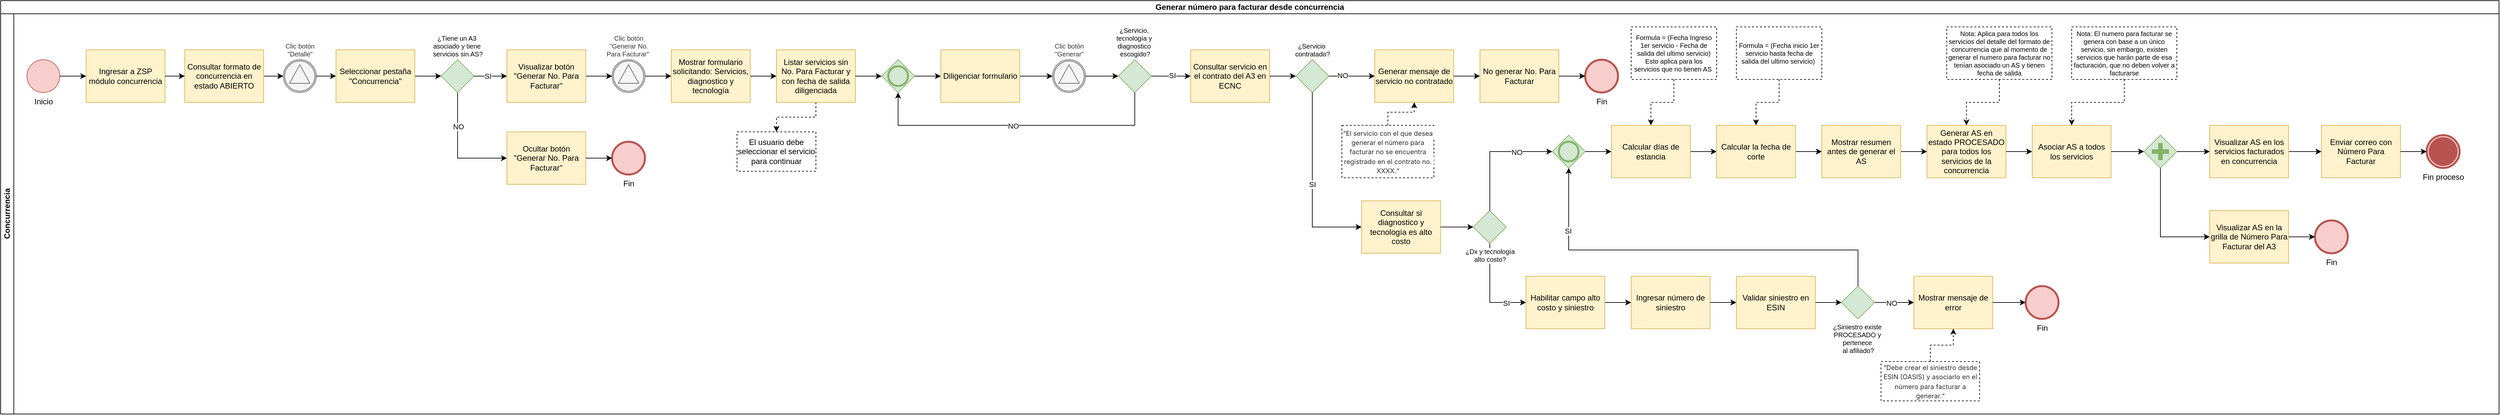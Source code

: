<mxfile version="26.0.16">
  <diagram name="Página-1" id="g5fUxCn4HUF5k6jVXiy7">
    <mxGraphModel dx="1034" dy="1754" grid="1" gridSize="10" guides="1" tooltips="1" connect="1" arrows="1" fold="1" page="1" pageScale="1" pageWidth="2910" pageHeight="1030" math="0" shadow="0">
      <root>
        <mxCell id="0" />
        <mxCell id="1" parent="0" />
        <mxCell id="JzyulNl6e5APR63eF1yB-1" value="Generar número para facturar desde concurrencia" style="swimlane;html=1;childLayout=stackLayout;resizeParent=1;resizeParentMax=0;horizontal=1;startSize=20;horizontalStack=0;whiteSpace=wrap;" parent="1" vertex="1">
          <mxGeometry x="100" y="-10" width="3800" height="630" as="geometry" />
        </mxCell>
        <mxCell id="JzyulNl6e5APR63eF1yB-2" value="&lt;font style=&quot;vertical-align: inherit;&quot;&gt;&lt;font style=&quot;vertical-align: inherit;&quot;&gt;Concurrencia&lt;/font&gt;&lt;/font&gt;" style="swimlane;html=1;startSize=20;horizontal=0;" parent="JzyulNl6e5APR63eF1yB-1" vertex="1">
          <mxGeometry y="20" width="3800" height="610" as="geometry" />
        </mxCell>
        <mxCell id="OuBoWgfDjwoYJAEYba90-111" style="edgeStyle=orthogonalEdgeStyle;rounded=0;orthogonalLoop=1;jettySize=auto;html=1;entryX=0;entryY=0.5;entryDx=0;entryDy=0;entryPerimeter=0;" parent="JzyulNl6e5APR63eF1yB-2" source="OuBoWgfDjwoYJAEYba90-68" target="OuBoWgfDjwoYJAEYba90-112" edge="1">
          <mxGeometry relative="1" as="geometry">
            <mxPoint x="2420" y="240" as="targetPoint" />
            <Array as="points">
              <mxPoint x="2265" y="440" />
            </Array>
          </mxGeometry>
        </mxCell>
        <mxCell id="OuBoWgfDjwoYJAEYba90-123" value="SI" style="edgeLabel;html=1;align=center;verticalAlign=middle;resizable=0;points=[];" parent="OuBoWgfDjwoYJAEYba90-111" vertex="1" connectable="0">
          <mxGeometry x="-0.03" y="1" relative="1" as="geometry">
            <mxPoint x="24" y="20" as="offset" />
          </mxGeometry>
        </mxCell>
        <mxCell id="OuBoWgfDjwoYJAEYba90-68" value="¿Dx y tecnología&lt;div&gt;alto&amp;nbsp;&lt;span style=&quot;background-color: light-dark(rgb(255, 255, 255), rgb(18, 18, 18)); color: light-dark(rgb(0, 0, 0), rgb(255, 255, 255));&quot;&gt;costo?&lt;/span&gt;&lt;/div&gt;" style="points=[[0.25,0.25,0],[0.5,0,0],[0.75,0.25,0],[1,0.5,0],[0.75,0.75,0],[0.5,1,0],[0.25,0.75,0],[0,0.5,0]];shape=mxgraph.bpmn.gateway2;html=1;verticalLabelPosition=bottom;labelBackgroundColor=#ffffff;verticalAlign=top;align=center;perimeter=rhombusPerimeter;outlineConnect=0;outline=none;symbol=none;fillColor=#d5e8d4;strokeColor=#82b366;fontSize=10;" parent="JzyulNl6e5APR63eF1yB-2" vertex="1">
          <mxGeometry x="2240" y="300" width="50" height="50" as="geometry" />
        </mxCell>
        <mxCell id="OuBoWgfDjwoYJAEYba90-1" value="Inicio" style="points=[[0.145,0.145,0],[0.5,0,0],[0.855,0.145,0],[1,0.5,0],[0.855,0.855,0],[0.5,1,0],[0.145,0.855,0],[0,0.5,0]];shape=mxgraph.bpmn.event;html=1;verticalLabelPosition=bottom;labelBackgroundColor=#ffffff;verticalAlign=top;align=center;perimeter=ellipsePerimeter;outlineConnect=0;aspect=fixed;outline=standard;symbol=general;fillColor=#f8cecc;strokeColor=#b85450;" parent="JzyulNl6e5APR63eF1yB-2" vertex="1">
          <mxGeometry x="40" y="70" width="50" height="50" as="geometry" />
        </mxCell>
        <mxCell id="OuBoWgfDjwoYJAEYba90-3" value="&lt;font style=&quot;vertical-align: inherit;&quot;&gt;&lt;font style=&quot;vertical-align: inherit;&quot;&gt;Ingresar a ZSP módulo concurrencia&lt;/font&gt;&lt;/font&gt;" style="points=[[0.25,0,0],[0.5,0,0],[0.75,0,0],[1,0.25,0],[1,0.5,0],[1,0.75,0],[0.75,1,0],[0.5,1,0],[0.25,1,0],[0,0.75,0],[0,0.5,0],[0,0.25,0]];shape=mxgraph.bpmn.task2;whiteSpace=wrap;rectStyle=rounded;size=10;html=1;container=1;expand=0;collapsible=0;taskMarker=user;fillColor=#fff2cc;strokeColor=#d6b656;" parent="JzyulNl6e5APR63eF1yB-2" vertex="1">
          <mxGeometry x="130" y="55" width="120" height="80" as="geometry" />
        </mxCell>
        <mxCell id="OuBoWgfDjwoYJAEYba90-2" style="edgeStyle=orthogonalEdgeStyle;rounded=0;orthogonalLoop=1;jettySize=auto;html=1;" parent="JzyulNl6e5APR63eF1yB-2" source="OuBoWgfDjwoYJAEYba90-1" target="OuBoWgfDjwoYJAEYba90-3" edge="1">
          <mxGeometry relative="1" as="geometry">
            <mxPoint x="140" y="95" as="targetPoint" />
          </mxGeometry>
        </mxCell>
        <mxCell id="OuBoWgfDjwoYJAEYba90-6" style="edgeStyle=orthogonalEdgeStyle;rounded=0;orthogonalLoop=1;jettySize=auto;html=1;" parent="JzyulNl6e5APR63eF1yB-2" source="OuBoWgfDjwoYJAEYba90-5" target="OuBoWgfDjwoYJAEYba90-7" edge="1">
          <mxGeometry relative="1" as="geometry">
            <mxPoint x="440" y="95" as="targetPoint" />
          </mxGeometry>
        </mxCell>
        <mxCell id="OuBoWgfDjwoYJAEYba90-5" value="Consultar formato de concurrencia en estado ABIERTO" style="points=[[0.25,0,0],[0.5,0,0],[0.75,0,0],[1,0.25,0],[1,0.5,0],[1,0.75,0],[0.75,1,0],[0.5,1,0],[0.25,1,0],[0,0.75,0],[0,0.5,0],[0,0.25,0]];shape=mxgraph.bpmn.task2;whiteSpace=wrap;rectStyle=rounded;size=10;html=1;container=1;expand=0;collapsible=0;taskMarker=user;fillColor=#fff2cc;strokeColor=#d6b656;" parent="JzyulNl6e5APR63eF1yB-2" vertex="1">
          <mxGeometry x="280" y="55" width="120" height="80" as="geometry" />
        </mxCell>
        <mxCell id="OuBoWgfDjwoYJAEYba90-4" style="edgeStyle=orthogonalEdgeStyle;rounded=0;orthogonalLoop=1;jettySize=auto;html=1;" parent="JzyulNl6e5APR63eF1yB-2" source="OuBoWgfDjwoYJAEYba90-3" target="OuBoWgfDjwoYJAEYba90-5" edge="1">
          <mxGeometry relative="1" as="geometry">
            <mxPoint x="310" y="95" as="targetPoint" />
          </mxGeometry>
        </mxCell>
        <mxCell id="OuBoWgfDjwoYJAEYba90-7" value="Clic botón &lt;br&gt;&quot;Detalle&quot;" style="points=[[0.145,0.145,0],[0.5,0,0],[0.855,0.145,0],[1,0.5,0],[0.855,0.855,0],[0.5,1,0],[0.145,0.855,0],[0,0.5,0]];shape=mxgraph.bpmn.event;html=1;verticalLabelPosition=top;labelBackgroundColor=#ffffff;verticalAlign=bottom;align=center;perimeter=ellipsePerimeter;outlineConnect=0;aspect=fixed;outline=catching;symbol=signal;fillColor=#f5f5f5;fontColor=#333333;strokeColor=#666666;fontSize=10;labelPosition=center;" parent="JzyulNl6e5APR63eF1yB-2" vertex="1">
          <mxGeometry x="430" y="70" width="50" height="50" as="geometry" />
        </mxCell>
        <mxCell id="OuBoWgfDjwoYJAEYba90-15" style="edgeStyle=orthogonalEdgeStyle;rounded=0;orthogonalLoop=1;jettySize=auto;html=1;" parent="JzyulNl6e5APR63eF1yB-2" source="OuBoWgfDjwoYJAEYba90-9" target="OuBoWgfDjwoYJAEYba90-14" edge="1">
          <mxGeometry relative="1" as="geometry" />
        </mxCell>
        <mxCell id="OuBoWgfDjwoYJAEYba90-9" value="Seleccionar pestaña &quot;Concurrencia&quot;" style="points=[[0.25,0,0],[0.5,0,0],[0.75,0,0],[1,0.25,0],[1,0.5,0],[1,0.75,0],[0.75,1,0],[0.5,1,0],[0.25,1,0],[0,0.75,0],[0,0.5,0],[0,0.25,0]];shape=mxgraph.bpmn.task2;whiteSpace=wrap;rectStyle=rounded;size=10;html=1;container=1;expand=0;collapsible=0;taskMarker=user;fillColor=#fff2cc;strokeColor=#d6b656;" parent="JzyulNl6e5APR63eF1yB-2" vertex="1">
          <mxGeometry x="510" y="55" width="120" height="80" as="geometry" />
        </mxCell>
        <mxCell id="OuBoWgfDjwoYJAEYba90-8" style="edgeStyle=orthogonalEdgeStyle;rounded=0;orthogonalLoop=1;jettySize=auto;html=1;" parent="JzyulNl6e5APR63eF1yB-2" source="OuBoWgfDjwoYJAEYba90-7" target="OuBoWgfDjwoYJAEYba90-9" edge="1">
          <mxGeometry relative="1" as="geometry">
            <mxPoint x="520" y="95" as="targetPoint" />
          </mxGeometry>
        </mxCell>
        <mxCell id="OuBoWgfDjwoYJAEYba90-26" style="edgeStyle=orthogonalEdgeStyle;rounded=0;orthogonalLoop=1;jettySize=auto;html=1;" parent="JzyulNl6e5APR63eF1yB-2" source="OuBoWgfDjwoYJAEYba90-11" target="OuBoWgfDjwoYJAEYba90-25" edge="1">
          <mxGeometry relative="1" as="geometry" />
        </mxCell>
        <mxCell id="OuBoWgfDjwoYJAEYba90-11" value="Clic botón &lt;br&gt;&quot;Generar No. &lt;br&gt;Para Facturar&quot;&amp;nbsp;" style="points=[[0.145,0.145,0],[0.5,0,0],[0.855,0.145,0],[1,0.5,0],[0.855,0.855,0],[0.5,1,0],[0.145,0.855,0],[0,0.5,0]];shape=mxgraph.bpmn.event;html=1;verticalLabelPosition=top;labelBackgroundColor=#ffffff;verticalAlign=bottom;align=center;perimeter=ellipsePerimeter;outlineConnect=0;aspect=fixed;outline=catching;symbol=signal;fillColor=#f5f5f5;fontColor=#333333;strokeColor=#666666;fontSize=10;labelPosition=center;" parent="JzyulNl6e5APR63eF1yB-2" vertex="1">
          <mxGeometry x="930" y="70" width="50" height="50" as="geometry" />
        </mxCell>
        <mxCell id="dvrANLXSKc0wDXmjuW-p-2" style="edgeStyle=orthogonalEdgeStyle;rounded=0;orthogonalLoop=1;jettySize=auto;html=1;dashed=1;" edge="1" parent="JzyulNl6e5APR63eF1yB-2" source="OuBoWgfDjwoYJAEYba90-13" target="dvrANLXSKc0wDXmjuW-p-1">
          <mxGeometry relative="1" as="geometry" />
        </mxCell>
        <mxCell id="OuBoWgfDjwoYJAEYba90-13" value="Listar servicios sin No. Para Facturar y con fecha de salida diligenciada" style="points=[[0.25,0,0],[0.5,0,0],[0.75,0,0],[1,0.25,0],[1,0.5,0],[1,0.75,0],[0.75,1,0],[0.5,1,0],[0.25,1,0],[0,0.75,0],[0,0.5,0],[0,0.25,0]];shape=mxgraph.bpmn.task2;whiteSpace=wrap;rectStyle=rounded;size=10;html=1;container=1;expand=0;collapsible=0;taskMarker=script;fillColor=#fff2cc;strokeColor=#d6b656;" parent="JzyulNl6e5APR63eF1yB-2" vertex="1">
          <mxGeometry x="1180" y="55" width="120" height="80" as="geometry" />
        </mxCell>
        <mxCell id="OuBoWgfDjwoYJAEYba90-19" style="edgeStyle=orthogonalEdgeStyle;rounded=0;orthogonalLoop=1;jettySize=auto;html=1;entryX=0;entryY=0.5;entryDx=0;entryDy=0;entryPerimeter=0;" parent="JzyulNl6e5APR63eF1yB-2" source="OuBoWgfDjwoYJAEYba90-14" target="OuBoWgfDjwoYJAEYba90-20" edge="1">
          <mxGeometry relative="1" as="geometry">
            <mxPoint x="695" y="220" as="targetPoint" />
            <Array as="points">
              <mxPoint x="695" y="220" />
            </Array>
          </mxGeometry>
        </mxCell>
        <mxCell id="OuBoWgfDjwoYJAEYba90-21" value="NO" style="edgeLabel;html=1;align=center;verticalAlign=middle;resizable=0;points=[];" parent="OuBoWgfDjwoYJAEYba90-19" vertex="1" connectable="0">
          <mxGeometry x="-0.406" y="1" relative="1" as="geometry">
            <mxPoint as="offset" />
          </mxGeometry>
        </mxCell>
        <mxCell id="OuBoWgfDjwoYJAEYba90-14" value="¿Tiene un A3&amp;nbsp;&lt;div&gt;asociado y tiene&amp;nbsp;&lt;/div&gt;&lt;div&gt;servicios sin AS&lt;span style=&quot;background-color: light-dark(rgb(255, 255, 255), rgb(18, 18, 18)); color: light-dark(rgb(0, 0, 0), rgb(255, 255, 255));&quot;&gt;?&lt;/span&gt;&lt;/div&gt;" style="points=[[0.25,0.25,0],[0.5,0,0],[0.75,0.25,0],[1,0.5,0],[0.75,0.75,0],[0.5,1,0],[0.25,0.75,0],[0,0.5,0]];shape=mxgraph.bpmn.gateway2;html=1;verticalLabelPosition=top;labelBackgroundColor=#ffffff;verticalAlign=bottom;align=center;perimeter=rhombusPerimeter;outlineConnect=0;outline=none;symbol=none;fillColor=#d5e8d4;strokeColor=#82b366;fontSize=10;labelPosition=center;" parent="JzyulNl6e5APR63eF1yB-2" vertex="1">
          <mxGeometry x="670" y="70" width="50" height="50" as="geometry" />
        </mxCell>
        <mxCell id="OuBoWgfDjwoYJAEYba90-24" style="edgeStyle=orthogonalEdgeStyle;rounded=0;orthogonalLoop=1;jettySize=auto;html=1;" parent="JzyulNl6e5APR63eF1yB-2" source="OuBoWgfDjwoYJAEYba90-17" target="OuBoWgfDjwoYJAEYba90-11" edge="1">
          <mxGeometry relative="1" as="geometry" />
        </mxCell>
        <mxCell id="OuBoWgfDjwoYJAEYba90-17" value="Visualizar botón &quot;Generar No. Para Facturar&quot;" style="points=[[0.25,0,0],[0.5,0,0],[0.75,0,0],[1,0.25,0],[1,0.5,0],[1,0.75,0],[0.75,1,0],[0.5,1,0],[0.25,1,0],[0,0.75,0],[0,0.5,0],[0,0.25,0]];shape=mxgraph.bpmn.task2;whiteSpace=wrap;rectStyle=rounded;size=10;html=1;container=1;expand=0;collapsible=0;taskMarker=script;fillColor=#fff2cc;strokeColor=#d6b656;" parent="JzyulNl6e5APR63eF1yB-2" vertex="1">
          <mxGeometry x="770" y="55" width="120" height="80" as="geometry" />
        </mxCell>
        <mxCell id="OuBoWgfDjwoYJAEYba90-16" style="edgeStyle=orthogonalEdgeStyle;rounded=0;orthogonalLoop=1;jettySize=auto;html=1;" parent="JzyulNl6e5APR63eF1yB-2" source="OuBoWgfDjwoYJAEYba90-14" target="OuBoWgfDjwoYJAEYba90-17" edge="1">
          <mxGeometry relative="1" as="geometry">
            <mxPoint x="780" y="95" as="targetPoint" />
          </mxGeometry>
        </mxCell>
        <mxCell id="OuBoWgfDjwoYJAEYba90-18" value="SI" style="edgeLabel;html=1;align=center;verticalAlign=middle;resizable=0;points=[];" parent="OuBoWgfDjwoYJAEYba90-16" vertex="1" connectable="0">
          <mxGeometry x="-0.16" relative="1" as="geometry">
            <mxPoint as="offset" />
          </mxGeometry>
        </mxCell>
        <mxCell id="OuBoWgfDjwoYJAEYba90-20" value="Ocultar botón &quot;Generar No. Para Facturar&quot;" style="points=[[0.25,0,0],[0.5,0,0],[0.75,0,0],[1,0.25,0],[1,0.5,0],[1,0.75,0],[0.75,1,0],[0.5,1,0],[0.25,1,0],[0,0.75,0],[0,0.5,0],[0,0.25,0]];shape=mxgraph.bpmn.task2;whiteSpace=wrap;rectStyle=rounded;size=10;html=1;container=1;expand=0;collapsible=0;taskMarker=script;fillColor=#fff2cc;strokeColor=#d6b656;" parent="JzyulNl6e5APR63eF1yB-2" vertex="1">
          <mxGeometry x="770" y="180" width="120" height="80" as="geometry" />
        </mxCell>
        <mxCell id="OuBoWgfDjwoYJAEYba90-23" value="Fin" style="points=[[0.145,0.145,0],[0.5,0,0],[0.855,0.145,0],[1,0.5,0],[0.855,0.855,0],[0.5,1,0],[0.145,0.855,0],[0,0.5,0]];shape=mxgraph.bpmn.event;html=1;verticalLabelPosition=bottom;labelBackgroundColor=#ffffff;verticalAlign=top;align=center;perimeter=ellipsePerimeter;outlineConnect=0;aspect=fixed;outline=end;symbol=terminate2;fillColor=#f8cecc;strokeColor=#b85450;" parent="JzyulNl6e5APR63eF1yB-2" vertex="1">
          <mxGeometry x="930" y="195" width="50" height="50" as="geometry" />
        </mxCell>
        <mxCell id="OuBoWgfDjwoYJAEYba90-22" style="edgeStyle=orthogonalEdgeStyle;rounded=0;orthogonalLoop=1;jettySize=auto;html=1;" parent="JzyulNl6e5APR63eF1yB-2" source="OuBoWgfDjwoYJAEYba90-20" target="OuBoWgfDjwoYJAEYba90-23" edge="1">
          <mxGeometry relative="1" as="geometry">
            <mxPoint x="940" y="220" as="targetPoint" />
          </mxGeometry>
        </mxCell>
        <mxCell id="OuBoWgfDjwoYJAEYba90-27" style="edgeStyle=orthogonalEdgeStyle;rounded=0;orthogonalLoop=1;jettySize=auto;html=1;" parent="JzyulNl6e5APR63eF1yB-2" source="OuBoWgfDjwoYJAEYba90-25" target="OuBoWgfDjwoYJAEYba90-13" edge="1">
          <mxGeometry relative="1" as="geometry" />
        </mxCell>
        <mxCell id="OuBoWgfDjwoYJAEYba90-25" value="Mostrar formulario solicitando: Servicios, diagnostico y tecnología" style="points=[[0.25,0,0],[0.5,0,0],[0.75,0,0],[1,0.25,0],[1,0.5,0],[1,0.75,0],[0.75,1,0],[0.5,1,0],[0.25,1,0],[0,0.75,0],[0,0.5,0],[0,0.25,0]];shape=mxgraph.bpmn.task2;whiteSpace=wrap;rectStyle=rounded;size=10;html=1;container=1;expand=0;collapsible=0;taskMarker=script;fillColor=#fff2cc;strokeColor=#d6b656;" parent="JzyulNl6e5APR63eF1yB-2" vertex="1">
          <mxGeometry x="1020" y="55" width="120" height="80" as="geometry" />
        </mxCell>
        <mxCell id="OuBoWgfDjwoYJAEYba90-29" value="Enviar correo con Número Para Facturar" style="points=[[0.25,0,0],[0.5,0,0],[0.75,0,0],[1,0.25,0],[1,0.5,0],[1,0.75,0],[0.75,1,0],[0.5,1,0],[0.25,1,0],[0,0.75,0],[0,0.5,0],[0,0.25,0]];shape=mxgraph.bpmn.task2;whiteSpace=wrap;rectStyle=rounded;size=10;html=1;container=1;expand=0;collapsible=0;taskMarker=send;fillColor=#fff2cc;strokeColor=#d6b656;" parent="JzyulNl6e5APR63eF1yB-2" vertex="1">
          <mxGeometry x="3530" y="170" width="120" height="80" as="geometry" />
        </mxCell>
        <mxCell id="OuBoWgfDjwoYJAEYba90-34" style="edgeStyle=orthogonalEdgeStyle;rounded=0;orthogonalLoop=1;jettySize=auto;html=1;" parent="JzyulNl6e5APR63eF1yB-2" source="OuBoWgfDjwoYJAEYba90-33" target="OuBoWgfDjwoYJAEYba90-35" edge="1">
          <mxGeometry relative="1" as="geometry">
            <mxPoint x="1620" y="95" as="targetPoint" />
          </mxGeometry>
        </mxCell>
        <mxCell id="OuBoWgfDjwoYJAEYba90-33" value="Diligenciar formulario" style="points=[[0.25,0,0],[0.5,0,0],[0.75,0,0],[1,0.25,0],[1,0.5,0],[1,0.75,0],[0.75,1,0],[0.5,1,0],[0.25,1,0],[0,0.75,0],[0,0.5,0],[0,0.25,0]];shape=mxgraph.bpmn.task2;whiteSpace=wrap;rectStyle=rounded;size=10;html=1;container=1;expand=0;collapsible=0;taskMarker=user;fillColor=#fff2cc;strokeColor=#d6b656;" parent="JzyulNl6e5APR63eF1yB-2" vertex="1">
          <mxGeometry x="1430" y="55" width="120" height="80" as="geometry" />
        </mxCell>
        <mxCell id="OuBoWgfDjwoYJAEYba90-35" value="Clic botón &lt;br&gt;&quot;Generar&quot;" style="points=[[0.145,0.145,0],[0.5,0,0],[0.855,0.145,0],[1,0.5,0],[0.855,0.855,0],[0.5,1,0],[0.145,0.855,0],[0,0.5,0]];shape=mxgraph.bpmn.event;html=1;verticalLabelPosition=top;labelBackgroundColor=#ffffff;verticalAlign=bottom;align=center;perimeter=ellipsePerimeter;outlineConnect=0;aspect=fixed;outline=catching;symbol=signal;fontSize=10;labelPosition=center;fillColor=#f5f5f5;fontColor=#333333;strokeColor=#666666;" parent="JzyulNl6e5APR63eF1yB-2" vertex="1">
          <mxGeometry x="1600" y="70" width="50" height="50" as="geometry" />
        </mxCell>
        <mxCell id="OuBoWgfDjwoYJAEYba90-106" style="edgeStyle=orthogonalEdgeStyle;rounded=0;orthogonalLoop=1;jettySize=auto;html=1;" parent="JzyulNl6e5APR63eF1yB-2" source="OuBoWgfDjwoYJAEYba90-37" target="OuBoWgfDjwoYJAEYba90-55" edge="1">
          <mxGeometry relative="1" as="geometry">
            <Array as="points">
              <mxPoint x="1790" y="95" />
            </Array>
          </mxGeometry>
        </mxCell>
        <mxCell id="OuBoWgfDjwoYJAEYba90-107" value="SI" style="edgeLabel;html=1;align=center;verticalAlign=middle;resizable=0;points=[];" parent="OuBoWgfDjwoYJAEYba90-106" vertex="1" connectable="0">
          <mxGeometry x="0.061" y="1" relative="1" as="geometry">
            <mxPoint as="offset" />
          </mxGeometry>
        </mxCell>
        <mxCell id="OuBoWgfDjwoYJAEYba90-37" value="¿Servicio,&amp;nbsp;&lt;div&gt;tecnología y&amp;nbsp;&lt;div&gt;diagnostico&amp;nbsp;&lt;/div&gt;&lt;div&gt;escogido?&lt;/div&gt;&lt;/div&gt;" style="points=[[0.25,0.25,0],[0.5,0,0],[0.75,0.25,0],[1,0.5,0],[0.75,0.75,0],[0.5,1,0],[0.25,0.75,0],[0,0.5,0]];shape=mxgraph.bpmn.gateway2;html=1;verticalLabelPosition=top;labelBackgroundColor=#ffffff;verticalAlign=bottom;align=center;perimeter=rhombusPerimeter;outlineConnect=0;outline=none;symbol=none;fontSize=10;labelPosition=center;fillColor=#d5e8d4;strokeColor=#82b366;" parent="JzyulNl6e5APR63eF1yB-2" vertex="1">
          <mxGeometry x="1700" y="70" width="50" height="50" as="geometry" />
        </mxCell>
        <mxCell id="OuBoWgfDjwoYJAEYba90-36" style="edgeStyle=orthogonalEdgeStyle;rounded=0;orthogonalLoop=1;jettySize=auto;html=1;" parent="JzyulNl6e5APR63eF1yB-2" source="OuBoWgfDjwoYJAEYba90-35" target="OuBoWgfDjwoYJAEYba90-37" edge="1">
          <mxGeometry relative="1" as="geometry">
            <mxPoint x="1730" y="95" as="targetPoint" />
          </mxGeometry>
        </mxCell>
        <mxCell id="OuBoWgfDjwoYJAEYba90-39" style="edgeStyle=orthogonalEdgeStyle;rounded=0;orthogonalLoop=1;jettySize=auto;html=1;" parent="JzyulNl6e5APR63eF1yB-2" source="OuBoWgfDjwoYJAEYba90-38" target="OuBoWgfDjwoYJAEYba90-33" edge="1">
          <mxGeometry relative="1" as="geometry" />
        </mxCell>
        <mxCell id="OuBoWgfDjwoYJAEYba90-38" value="" style="points=[[0.25,0.25,0],[0.5,0,0],[0.75,0.25,0],[1,0.5,0],[0.75,0.75,0],[0.5,1,0],[0.25,0.75,0],[0,0.5,0]];shape=mxgraph.bpmn.gateway2;html=1;verticalLabelPosition=bottom;labelBackgroundColor=#ffffff;verticalAlign=top;align=center;perimeter=rhombusPerimeter;outlineConnect=0;outline=end;symbol=general;fillColor=#d5e8d4;strokeColor=#82b366;" parent="JzyulNl6e5APR63eF1yB-2" vertex="1">
          <mxGeometry x="1340" y="70" width="50" height="50" as="geometry" />
        </mxCell>
        <mxCell id="OuBoWgfDjwoYJAEYba90-30" style="edgeStyle=orthogonalEdgeStyle;rounded=0;orthogonalLoop=1;jettySize=auto;html=1;entryX=0;entryY=0.5;entryDx=0;entryDy=0;entryPerimeter=0;" parent="JzyulNl6e5APR63eF1yB-2" source="OuBoWgfDjwoYJAEYba90-13" target="OuBoWgfDjwoYJAEYba90-38" edge="1">
          <mxGeometry relative="1" as="geometry">
            <mxPoint x="1370" y="95" as="targetPoint" />
          </mxGeometry>
        </mxCell>
        <mxCell id="OuBoWgfDjwoYJAEYba90-40" style="edgeStyle=orthogonalEdgeStyle;rounded=0;orthogonalLoop=1;jettySize=auto;html=1;entryX=0.5;entryY=1;entryDx=0;entryDy=0;entryPerimeter=0;" parent="JzyulNl6e5APR63eF1yB-2" source="OuBoWgfDjwoYJAEYba90-37" target="OuBoWgfDjwoYJAEYba90-38" edge="1">
          <mxGeometry relative="1" as="geometry">
            <Array as="points">
              <mxPoint x="1725" y="170" />
              <mxPoint x="1365" y="170" />
            </Array>
          </mxGeometry>
        </mxCell>
        <mxCell id="OuBoWgfDjwoYJAEYba90-41" value="NO" style="edgeLabel;html=1;align=center;verticalAlign=middle;resizable=0;points=[];" parent="OuBoWgfDjwoYJAEYba90-40" vertex="1" connectable="0">
          <mxGeometry x="0.023" y="1" relative="1" as="geometry">
            <mxPoint as="offset" />
          </mxGeometry>
        </mxCell>
        <mxCell id="OuBoWgfDjwoYJAEYba90-45" value="¿Servicio&amp;nbsp;&lt;div&gt;contratado?&lt;/div&gt;" style="points=[[0.25,0.25,0],[0.5,0,0],[0.75,0.25,0],[1,0.5,0],[0.75,0.75,0],[0.5,1,0],[0.25,0.75,0],[0,0.5,0]];shape=mxgraph.bpmn.gateway2;html=1;verticalLabelPosition=top;labelBackgroundColor=#ffffff;verticalAlign=bottom;align=center;perimeter=rhombusPerimeter;outlineConnect=0;outline=none;symbol=none;fillColor=#d5e8d4;strokeColor=#82b366;fontSize=10;labelPosition=center;" parent="JzyulNl6e5APR63eF1yB-2" vertex="1">
          <mxGeometry x="1970" y="70" width="50" height="50" as="geometry" />
        </mxCell>
        <mxCell id="OuBoWgfDjwoYJAEYba90-48" value="Generar mensaje de servicio no contratado" style="points=[[0.25,0,0],[0.5,0,0],[0.75,0,0],[1,0.25,0],[1,0.5,0],[1,0.75,0],[0.75,1,0],[0.5,1,0],[0.25,1,0],[0,0.75,0],[0,0.5,0],[0,0.25,0]];shape=mxgraph.bpmn.task2;whiteSpace=wrap;rectStyle=rounded;size=10;html=1;container=1;expand=0;collapsible=0;taskMarker=send;fillColor=#fff2cc;strokeColor=#d6b656;" parent="JzyulNl6e5APR63eF1yB-2" vertex="1">
          <mxGeometry x="2090" y="55" width="120" height="80" as="geometry" />
        </mxCell>
        <mxCell id="OuBoWgfDjwoYJAEYba90-50" style="edgeStyle=orthogonalEdgeStyle;rounded=0;orthogonalLoop=1;jettySize=auto;html=1;dashed=1;" parent="JzyulNl6e5APR63eF1yB-2" source="OuBoWgfDjwoYJAEYba90-49" target="OuBoWgfDjwoYJAEYba90-48" edge="1">
          <mxGeometry relative="1" as="geometry" />
        </mxCell>
        <mxCell id="OuBoWgfDjwoYJAEYba90-49" value="&lt;span style=&quot;color: rgb(41, 42, 46); font-family: ui-sans-serif, -apple-system, BlinkMacSystemFont, &amp;quot;Segoe UI&amp;quot;, Ubuntu, system-ui, &amp;quot;Helvetica Neue&amp;quot;, sans-serif; text-align: left; white-space-collapse: preserve; background-color: rgb(255, 255, 255);&quot;&gt;&lt;font style=&quot;font-size: 10px;&quot;&gt;“El servicio con el que desea generar el número para facturar no se encuentra registrado en el contrato no. XXXX.“&lt;/font&gt;&lt;/span&gt;" style="text;html=1;align=center;verticalAlign=middle;whiteSpace=wrap;rounded=0;strokeColor=default;dashed=1;" parent="JzyulNl6e5APR63eF1yB-2" vertex="1">
          <mxGeometry x="2040" y="170" width="140" height="80" as="geometry" />
        </mxCell>
        <mxCell id="OuBoWgfDjwoYJAEYba90-52" value="No generar No. Para Facturar" style="points=[[0.25,0,0],[0.5,0,0],[0.75,0,0],[1,0.25,0],[1,0.5,0],[1,0.75,0],[0.75,1,0],[0.5,1,0],[0.25,1,0],[0,0.75,0],[0,0.5,0],[0,0.25,0]];shape=mxgraph.bpmn.task2;whiteSpace=wrap;rectStyle=rounded;size=10;html=1;container=1;expand=0;collapsible=0;taskMarker=script;fillColor=#fff2cc;strokeColor=#d6b656;" parent="JzyulNl6e5APR63eF1yB-2" vertex="1">
          <mxGeometry x="2250" y="55" width="120" height="80" as="geometry" />
        </mxCell>
        <mxCell id="OuBoWgfDjwoYJAEYba90-51" style="edgeStyle=orthogonalEdgeStyle;rounded=0;orthogonalLoop=1;jettySize=auto;html=1;" parent="JzyulNl6e5APR63eF1yB-2" source="OuBoWgfDjwoYJAEYba90-48" target="OuBoWgfDjwoYJAEYba90-52" edge="1">
          <mxGeometry relative="1" as="geometry">
            <mxPoint x="2335" y="230" as="targetPoint" />
          </mxGeometry>
        </mxCell>
        <mxCell id="OuBoWgfDjwoYJAEYba90-54" value="Fin" style="points=[[0.145,0.145,0],[0.5,0,0],[0.855,0.145,0],[1,0.5,0],[0.855,0.855,0],[0.5,1,0],[0.145,0.855,0],[0,0.5,0]];shape=mxgraph.bpmn.event;html=1;verticalLabelPosition=bottom;labelBackgroundColor=#ffffff;verticalAlign=top;align=center;perimeter=ellipsePerimeter;outlineConnect=0;aspect=fixed;outline=end;symbol=terminate2;fillColor=#f8cecc;strokeColor=#b85450;" parent="JzyulNl6e5APR63eF1yB-2" vertex="1">
          <mxGeometry x="2410" y="70" width="50" height="50" as="geometry" />
        </mxCell>
        <mxCell id="OuBoWgfDjwoYJAEYba90-53" style="edgeStyle=orthogonalEdgeStyle;rounded=0;orthogonalLoop=1;jettySize=auto;html=1;" parent="JzyulNl6e5APR63eF1yB-2" source="OuBoWgfDjwoYJAEYba90-52" target="OuBoWgfDjwoYJAEYba90-54" edge="1">
          <mxGeometry relative="1" as="geometry">
            <mxPoint x="2495" y="230" as="targetPoint" />
          </mxGeometry>
        </mxCell>
        <mxCell id="OuBoWgfDjwoYJAEYba90-57" style="edgeStyle=orthogonalEdgeStyle;rounded=0;orthogonalLoop=1;jettySize=auto;html=1;entryX=0;entryY=0.5;entryDx=0;entryDy=0;entryPerimeter=0;" parent="JzyulNl6e5APR63eF1yB-2" source="OuBoWgfDjwoYJAEYba90-45" target="OuBoWgfDjwoYJAEYba90-48" edge="1">
          <mxGeometry relative="1" as="geometry">
            <Array as="points">
              <mxPoint x="2050" y="95" />
              <mxPoint x="2050" y="95" />
            </Array>
          </mxGeometry>
        </mxCell>
        <mxCell id="OuBoWgfDjwoYJAEYba90-58" value="NO" style="edgeLabel;html=1;align=center;verticalAlign=middle;resizable=0;points=[];" parent="OuBoWgfDjwoYJAEYba90-57" vertex="1" connectable="0">
          <mxGeometry x="-0.416" y="1" relative="1" as="geometry">
            <mxPoint as="offset" />
          </mxGeometry>
        </mxCell>
        <mxCell id="OuBoWgfDjwoYJAEYba90-46" value="SI" style="edgeStyle=orthogonalEdgeStyle;rounded=0;orthogonalLoop=1;jettySize=auto;html=1;entryX=0;entryY=0.5;entryDx=0;entryDy=0;entryPerimeter=0;" parent="JzyulNl6e5APR63eF1yB-2" source="OuBoWgfDjwoYJAEYba90-45" target="OuBoWgfDjwoYJAEYba90-59" edge="1">
          <mxGeometry relative="1" as="geometry">
            <mxPoint x="1995" y="300" as="targetPoint" />
            <Array as="points">
              <mxPoint x="1995" y="325" />
            </Array>
          </mxGeometry>
        </mxCell>
        <mxCell id="OuBoWgfDjwoYJAEYba90-82" value="Ingresar número de siniestro" style="points=[[0.25,0,0],[0.5,0,0],[0.75,0,0],[1,0.25,0],[1,0.5,0],[1,0.75,0],[0.75,1,0],[0.5,1,0],[0.25,1,0],[0,0.75,0],[0,0.5,0],[0,0.25,0]];shape=mxgraph.bpmn.task2;whiteSpace=wrap;rectStyle=rounded;size=10;html=1;container=1;expand=0;collapsible=0;taskMarker=script;fillColor=#fff2cc;strokeColor=#d6b656;" parent="JzyulNl6e5APR63eF1yB-2" vertex="1">
          <mxGeometry x="2480" y="400" width="120" height="80" as="geometry" />
        </mxCell>
        <mxCell id="OuBoWgfDjwoYJAEYba90-138" style="edgeStyle=orthogonalEdgeStyle;rounded=0;orthogonalLoop=1;jettySize=auto;html=1;" parent="JzyulNl6e5APR63eF1yB-2" source="OuBoWgfDjwoYJAEYba90-91" target="OuBoWgfDjwoYJAEYba90-137" edge="1">
          <mxGeometry relative="1" as="geometry" />
        </mxCell>
        <mxCell id="OuBoWgfDjwoYJAEYba90-91" value="Generar AS en estado PROCESADO para todos los servicios de la concurrencia" style="points=[[0.25,0,0],[0.5,0,0],[0.75,0,0],[1,0.25,0],[1,0.5,0],[1,0.75,0],[0.75,1,0],[0.5,1,0],[0.25,1,0],[0,0.75,0],[0,0.5,0],[0,0.25,0]];shape=mxgraph.bpmn.task2;whiteSpace=wrap;rectStyle=rounded;size=10;html=1;container=1;expand=0;collapsible=0;taskMarker=script;fillColor=#fff2cc;strokeColor=#d6b656;" parent="JzyulNl6e5APR63eF1yB-2" vertex="1">
          <mxGeometry x="2930" y="170" width="120" height="80" as="geometry" />
        </mxCell>
        <mxCell id="OuBoWgfDjwoYJAEYba90-96" value="Mostrar mensaje de error" style="points=[[0.25,0,0],[0.5,0,0],[0.75,0,0],[1,0.25,0],[1,0.5,0],[1,0.75,0],[0.75,1,0],[0.5,1,0],[0.25,1,0],[0,0.75,0],[0,0.5,0],[0,0.25,0]];shape=mxgraph.bpmn.task2;whiteSpace=wrap;rectStyle=rounded;size=10;html=1;container=1;expand=0;collapsible=0;taskMarker=send;fillColor=#fff2cc;strokeColor=#d6b656;" parent="JzyulNl6e5APR63eF1yB-2" vertex="1">
          <mxGeometry x="2910" y="400" width="120" height="80" as="geometry" />
        </mxCell>
        <mxCell id="OuBoWgfDjwoYJAEYba90-97" value="&lt;span style=&quot;color: rgb(41, 42, 46); font-family: ui-sans-serif, -apple-system, BlinkMacSystemFont, &amp;quot;Segoe UI&amp;quot;, Ubuntu, system-ui, &amp;quot;Helvetica Neue&amp;quot;, sans-serif; text-align: left; white-space-collapse: preserve; background-color: rgb(255, 255, 255);&quot;&gt;&lt;font style=&quot;font-size: 10px;&quot;&gt;“Debe crear el siniestro desde ESIN (OASIS) y asociarlo en el número para facturar a generar.“&lt;/font&gt;&lt;/span&gt;" style="text;html=1;align=center;verticalAlign=middle;whiteSpace=wrap;rounded=0;strokeColor=default;dashed=1;" parent="JzyulNl6e5APR63eF1yB-2" vertex="1">
          <mxGeometry x="2860" y="530" width="150" height="60" as="geometry" />
        </mxCell>
        <mxCell id="OuBoWgfDjwoYJAEYba90-98" style="edgeStyle=orthogonalEdgeStyle;rounded=0;orthogonalLoop=1;jettySize=auto;html=1;entryX=0.5;entryY=1;entryDx=0;entryDy=0;entryPerimeter=0;dashed=1;" parent="JzyulNl6e5APR63eF1yB-2" source="OuBoWgfDjwoYJAEYba90-97" target="OuBoWgfDjwoYJAEYba90-96" edge="1">
          <mxGeometry relative="1" as="geometry" />
        </mxCell>
        <mxCell id="OuBoWgfDjwoYJAEYba90-104" style="edgeStyle=orthogonalEdgeStyle;rounded=0;orthogonalLoop=1;jettySize=auto;html=1;" parent="JzyulNl6e5APR63eF1yB-2" source="OuBoWgfDjwoYJAEYba90-99" target="OuBoWgfDjwoYJAEYba90-129" edge="1">
          <mxGeometry relative="1" as="geometry" />
        </mxCell>
        <mxCell id="OuBoWgfDjwoYJAEYba90-99" value="" style="points=[[0.25,0.25,0],[0.5,0,0],[0.75,0.25,0],[1,0.5,0],[0.75,0.75,0],[0.5,1,0],[0.25,0.75,0],[0,0.5,0]];shape=mxgraph.bpmn.gateway2;html=1;verticalLabelPosition=bottom;labelBackgroundColor=#ffffff;verticalAlign=top;align=center;perimeter=rhombusPerimeter;outlineConnect=0;outline=end;symbol=general;fillColor=#d5e8d4;strokeColor=#82b366;" parent="JzyulNl6e5APR63eF1yB-2" vertex="1">
          <mxGeometry x="2360" y="185" width="50" height="50" as="geometry" />
        </mxCell>
        <mxCell id="OuBoWgfDjwoYJAEYba90-55" value="Consultar servicio en el contrato del A3 en ECNC" style="points=[[0.25,0,0],[0.5,0,0],[0.75,0,0],[1,0.25,0],[1,0.5,0],[1,0.75,0],[0.75,1,0],[0.5,1,0],[0.25,1,0],[0,0.75,0],[0,0.5,0],[0,0.25,0]];shape=mxgraph.bpmn.task2;whiteSpace=wrap;rectStyle=rounded;size=10;html=1;container=1;expand=0;collapsible=0;taskMarker=script;fillColor=#fff2cc;strokeColor=#d6b656;" parent="JzyulNl6e5APR63eF1yB-2" vertex="1">
          <mxGeometry x="1810" y="55" width="120" height="80" as="geometry" />
        </mxCell>
        <mxCell id="OuBoWgfDjwoYJAEYba90-56" style="edgeStyle=orthogonalEdgeStyle;rounded=0;orthogonalLoop=1;jettySize=auto;html=1;entryX=0;entryY=0.5;entryDx=0;entryDy=0;entryPerimeter=0;" parent="JzyulNl6e5APR63eF1yB-2" source="OuBoWgfDjwoYJAEYba90-55" target="OuBoWgfDjwoYJAEYba90-45" edge="1">
          <mxGeometry relative="1" as="geometry" />
        </mxCell>
        <mxCell id="OuBoWgfDjwoYJAEYba90-59" value="Consultar si diagnostico y tecnología es alto costo" style="points=[[0.25,0,0],[0.5,0,0],[0.75,0,0],[1,0.25,0],[1,0.5,0],[1,0.75,0],[0.75,1,0],[0.5,1,0],[0.25,1,0],[0,0.75,0],[0,0.5,0],[0,0.25,0]];shape=mxgraph.bpmn.task2;whiteSpace=wrap;rectStyle=rounded;size=10;html=1;container=1;expand=0;collapsible=0;taskMarker=script;fillColor=#fff2cc;strokeColor=#d6b656;" parent="JzyulNl6e5APR63eF1yB-2" vertex="1">
          <mxGeometry x="2070" y="285" width="120" height="80" as="geometry" />
        </mxCell>
        <mxCell id="OuBoWgfDjwoYJAEYba90-66" style="edgeStyle=orthogonalEdgeStyle;rounded=0;orthogonalLoop=1;jettySize=auto;html=1;entryX=0;entryY=0.5;entryDx=0;entryDy=0;entryPerimeter=0;" parent="JzyulNl6e5APR63eF1yB-2" source="OuBoWgfDjwoYJAEYba90-59" target="OuBoWgfDjwoYJAEYba90-68" edge="1">
          <mxGeometry relative="1" as="geometry" />
        </mxCell>
        <mxCell id="OuBoWgfDjwoYJAEYba90-113" style="edgeStyle=orthogonalEdgeStyle;rounded=0;orthogonalLoop=1;jettySize=auto;html=1;" parent="JzyulNl6e5APR63eF1yB-2" source="OuBoWgfDjwoYJAEYba90-112" target="OuBoWgfDjwoYJAEYba90-82" edge="1">
          <mxGeometry relative="1" as="geometry" />
        </mxCell>
        <mxCell id="OuBoWgfDjwoYJAEYba90-112" value="Habilitar campo alto costo y siniestro" style="points=[[0.25,0,0],[0.5,0,0],[0.75,0,0],[1,0.25,0],[1,0.5,0],[1,0.75,0],[0.75,1,0],[0.5,1,0],[0.25,1,0],[0,0.75,0],[0,0.5,0],[0,0.25,0]];shape=mxgraph.bpmn.task2;whiteSpace=wrap;rectStyle=rounded;size=10;html=1;container=1;expand=0;collapsible=0;taskMarker=script;fillColor=#fff2cc;strokeColor=#d6b656;" parent="JzyulNl6e5APR63eF1yB-2" vertex="1">
          <mxGeometry x="2320" y="400" width="120" height="80" as="geometry" />
        </mxCell>
        <mxCell id="OuBoWgfDjwoYJAEYba90-114" style="edgeStyle=orthogonalEdgeStyle;rounded=0;orthogonalLoop=1;jettySize=auto;html=1;entryX=0;entryY=0.5;entryDx=0;entryDy=0;entryPerimeter=0;" parent="JzyulNl6e5APR63eF1yB-2" source="OuBoWgfDjwoYJAEYba90-68" target="OuBoWgfDjwoYJAEYba90-99" edge="1">
          <mxGeometry relative="1" as="geometry">
            <Array as="points">
              <mxPoint x="2265" y="210" />
            </Array>
          </mxGeometry>
        </mxCell>
        <mxCell id="OuBoWgfDjwoYJAEYba90-126" value="NO" style="edgeLabel;html=1;align=center;verticalAlign=middle;resizable=0;points=[];" parent="OuBoWgfDjwoYJAEYba90-114" vertex="1" connectable="0">
          <mxGeometry x="0.416" y="-1" relative="1" as="geometry">
            <mxPoint as="offset" />
          </mxGeometry>
        </mxCell>
        <mxCell id="OuBoWgfDjwoYJAEYba90-127" style="edgeStyle=orthogonalEdgeStyle;rounded=0;orthogonalLoop=1;jettySize=auto;html=1;" parent="JzyulNl6e5APR63eF1yB-2" source="OuBoWgfDjwoYJAEYba90-89" target="OuBoWgfDjwoYJAEYba90-96" edge="1">
          <mxGeometry relative="1" as="geometry" />
        </mxCell>
        <mxCell id="OuBoWgfDjwoYJAEYba90-128" value="NO" style="edgeLabel;html=1;align=center;verticalAlign=middle;resizable=0;points=[];" parent="OuBoWgfDjwoYJAEYba90-127" vertex="1" connectable="0">
          <mxGeometry x="-0.133" y="-1" relative="1" as="geometry">
            <mxPoint as="offset" />
          </mxGeometry>
        </mxCell>
        <mxCell id="OuBoWgfDjwoYJAEYba90-89" value="¿Siniestro existe&amp;nbsp;&lt;div&gt;PROCESADO y&amp;nbsp;&lt;/div&gt;&lt;div&gt;pertenece&amp;nbsp;&lt;/div&gt;&lt;div&gt;al afiliado?&lt;/div&gt;" style="points=[[0.25,0.25,0],[0.5,0,0],[0.75,0.25,0],[1,0.5,0],[0.75,0.75,0],[0.5,1,0],[0.25,0.75,0],[0,0.5,0]];shape=mxgraph.bpmn.gateway2;html=1;verticalLabelPosition=bottom;labelBackgroundColor=#ffffff;verticalAlign=top;align=center;perimeter=rhombusPerimeter;outlineConnect=0;outline=none;symbol=none;fillColor=#d5e8d4;strokeColor=#82b366;fontSize=10;" parent="JzyulNl6e5APR63eF1yB-2" vertex="1">
          <mxGeometry x="2800" y="415" width="50" height="50" as="geometry" />
        </mxCell>
        <mxCell id="OuBoWgfDjwoYJAEYba90-116" style="edgeStyle=orthogonalEdgeStyle;rounded=0;orthogonalLoop=1;jettySize=auto;html=1;entryX=0.5;entryY=1;entryDx=0;entryDy=0;entryPerimeter=0;" parent="JzyulNl6e5APR63eF1yB-2" source="OuBoWgfDjwoYJAEYba90-89" target="OuBoWgfDjwoYJAEYba90-99" edge="1">
          <mxGeometry relative="1" as="geometry">
            <mxPoint x="2870" y="360" as="targetPoint" />
            <Array as="points">
              <mxPoint x="2825" y="360" />
              <mxPoint x="2385" y="360" />
            </Array>
          </mxGeometry>
        </mxCell>
        <mxCell id="OuBoWgfDjwoYJAEYba90-121" value="SI" style="edgeLabel;html=1;align=center;verticalAlign=middle;resizable=0;points=[];" parent="OuBoWgfDjwoYJAEYba90-116" vertex="1" connectable="0">
          <mxGeometry x="0.69" y="1" relative="1" as="geometry">
            <mxPoint as="offset" />
          </mxGeometry>
        </mxCell>
        <mxCell id="OuBoWgfDjwoYJAEYba90-120" value="Fin" style="points=[[0.145,0.145,0],[0.5,0,0],[0.855,0.145,0],[1,0.5,0],[0.855,0.855,0],[0.5,1,0],[0.145,0.855,0],[0,0.5,0]];shape=mxgraph.bpmn.event;html=1;verticalLabelPosition=bottom;labelBackgroundColor=#ffffff;verticalAlign=top;align=center;perimeter=ellipsePerimeter;outlineConnect=0;aspect=fixed;outline=end;symbol=terminate2;fillColor=#f8cecc;strokeColor=#b85450;" parent="JzyulNl6e5APR63eF1yB-2" vertex="1">
          <mxGeometry x="3080" y="415" width="50" height="50" as="geometry" />
        </mxCell>
        <mxCell id="OuBoWgfDjwoYJAEYba90-119" style="edgeStyle=orthogonalEdgeStyle;rounded=0;orthogonalLoop=1;jettySize=auto;html=1;" parent="JzyulNl6e5APR63eF1yB-2" source="OuBoWgfDjwoYJAEYba90-96" target="OuBoWgfDjwoYJAEYba90-120" edge="1">
          <mxGeometry relative="1" as="geometry">
            <mxPoint x="3210" y="510" as="targetPoint" />
          </mxGeometry>
        </mxCell>
        <mxCell id="OuBoWgfDjwoYJAEYba90-130" style="edgeStyle=orthogonalEdgeStyle;rounded=0;orthogonalLoop=1;jettySize=auto;html=1;" parent="JzyulNl6e5APR63eF1yB-2" source="OuBoWgfDjwoYJAEYba90-129" target="OuBoWgfDjwoYJAEYba90-131" edge="1">
          <mxGeometry relative="1" as="geometry">
            <mxPoint x="2620" y="210" as="targetPoint" />
          </mxGeometry>
        </mxCell>
        <mxCell id="OuBoWgfDjwoYJAEYba90-129" value="Calcular días de estancia" style="points=[[0.25,0,0],[0.5,0,0],[0.75,0,0],[1,0.25,0],[1,0.5,0],[1,0.75,0],[0.75,1,0],[0.5,1,0],[0.25,1,0],[0,0.75,0],[0,0.5,0],[0,0.25,0]];shape=mxgraph.bpmn.task2;whiteSpace=wrap;rectStyle=rounded;size=10;html=1;container=1;expand=0;collapsible=0;taskMarker=script;fillColor=#fff2cc;strokeColor=#d6b656;" parent="JzyulNl6e5APR63eF1yB-2" vertex="1">
          <mxGeometry x="2450" y="170" width="120" height="80" as="geometry" />
        </mxCell>
        <mxCell id="OuBoWgfDjwoYJAEYba90-136" style="edgeStyle=orthogonalEdgeStyle;rounded=0;orthogonalLoop=1;jettySize=auto;html=1;" parent="JzyulNl6e5APR63eF1yB-2" source="OuBoWgfDjwoYJAEYba90-131" target="OuBoWgfDjwoYJAEYba90-160" edge="1">
          <mxGeometry relative="1" as="geometry" />
        </mxCell>
        <mxCell id="OuBoWgfDjwoYJAEYba90-131" value="Calcular la fecha de corte" style="points=[[0.25,0,0],[0.5,0,0],[0.75,0,0],[1,0.25,0],[1,0.5,0],[1,0.75,0],[0.75,1,0],[0.5,1,0],[0.25,1,0],[0,0.75,0],[0,0.5,0],[0,0.25,0]];shape=mxgraph.bpmn.task2;whiteSpace=wrap;rectStyle=rounded;size=10;html=1;container=1;expand=0;collapsible=0;taskMarker=script;fillColor=#fff2cc;strokeColor=#d6b656;" parent="JzyulNl6e5APR63eF1yB-2" vertex="1">
          <mxGeometry x="2610" y="170" width="120" height="80" as="geometry" />
        </mxCell>
        <mxCell id="OuBoWgfDjwoYJAEYba90-133" style="edgeStyle=orthogonalEdgeStyle;rounded=0;orthogonalLoop=1;jettySize=auto;html=1;dashed=1;" parent="JzyulNl6e5APR63eF1yB-2" source="OuBoWgfDjwoYJAEYba90-132" target="OuBoWgfDjwoYJAEYba90-129" edge="1">
          <mxGeometry relative="1" as="geometry" />
        </mxCell>
        <mxCell id="OuBoWgfDjwoYJAEYba90-132" value="Formula = (Fecha Ingreso 1er servicio - Fecha de salida del ultimo servicio) Esto aplica para los servicios que no tienen AS&amp;nbsp;" style="text;html=1;align=center;verticalAlign=middle;whiteSpace=wrap;rounded=0;dashed=1;strokeColor=default;fontSize=10;" parent="JzyulNl6e5APR63eF1yB-2" vertex="1">
          <mxGeometry x="2480" y="20" width="130" height="80" as="geometry" />
        </mxCell>
        <mxCell id="OuBoWgfDjwoYJAEYba90-135" style="edgeStyle=orthogonalEdgeStyle;rounded=0;orthogonalLoop=1;jettySize=auto;html=1;dashed=1;" parent="JzyulNl6e5APR63eF1yB-2" source="OuBoWgfDjwoYJAEYba90-134" target="OuBoWgfDjwoYJAEYba90-131" edge="1">
          <mxGeometry relative="1" as="geometry" />
        </mxCell>
        <mxCell id="OuBoWgfDjwoYJAEYba90-134" value="Formula = (Fecha inicio 1er servicio hasta fecha de salida del ultimo servicio)&amp;nbsp;" style="text;html=1;align=center;verticalAlign=middle;whiteSpace=wrap;rounded=0;dashed=1;strokeColor=default;fontSize=10;" parent="JzyulNl6e5APR63eF1yB-2" vertex="1">
          <mxGeometry x="2640" y="20" width="130" height="80" as="geometry" />
        </mxCell>
        <mxCell id="OuBoWgfDjwoYJAEYba90-137" value="Asociar AS a todos los servicios" style="points=[[0.25,0,0],[0.5,0,0],[0.75,0,0],[1,0.25,0],[1,0.5,0],[1,0.75,0],[0.75,1,0],[0.5,1,0],[0.25,1,0],[0,0.75,0],[0,0.5,0],[0,0.25,0]];shape=mxgraph.bpmn.task2;whiteSpace=wrap;rectStyle=rounded;size=10;html=1;container=1;expand=0;collapsible=0;taskMarker=script;fillColor=#fff2cc;strokeColor=#d6b656;" parent="JzyulNl6e5APR63eF1yB-2" vertex="1">
          <mxGeometry x="3090" y="170" width="120" height="80" as="geometry" />
        </mxCell>
        <mxCell id="OuBoWgfDjwoYJAEYba90-144" style="edgeStyle=orthogonalEdgeStyle;rounded=0;orthogonalLoop=1;jettySize=auto;html=1;" parent="JzyulNl6e5APR63eF1yB-2" source="OuBoWgfDjwoYJAEYba90-140" target="OuBoWgfDjwoYJAEYba90-89" edge="1">
          <mxGeometry relative="1" as="geometry" />
        </mxCell>
        <mxCell id="OuBoWgfDjwoYJAEYba90-140" value="Validar siniestro en ESIN" style="points=[[0.25,0,0],[0.5,0,0],[0.75,0,0],[1,0.25,0],[1,0.5,0],[1,0.75,0],[0.75,1,0],[0.5,1,0],[0.25,1,0],[0,0.75,0],[0,0.5,0],[0,0.25,0]];shape=mxgraph.bpmn.task2;whiteSpace=wrap;rectStyle=rounded;size=10;html=1;container=1;expand=0;collapsible=0;taskMarker=script;fillColor=#fff2cc;strokeColor=#d6b656;" parent="JzyulNl6e5APR63eF1yB-2" vertex="1">
          <mxGeometry x="2640" y="400" width="120" height="80" as="geometry" />
        </mxCell>
        <mxCell id="OuBoWgfDjwoYJAEYba90-141" style="edgeStyle=orthogonalEdgeStyle;rounded=0;orthogonalLoop=1;jettySize=auto;html=1;entryX=0;entryY=0.5;entryDx=0;entryDy=0;entryPerimeter=0;" parent="JzyulNl6e5APR63eF1yB-2" source="OuBoWgfDjwoYJAEYba90-82" target="OuBoWgfDjwoYJAEYba90-140" edge="1">
          <mxGeometry relative="1" as="geometry" />
        </mxCell>
        <mxCell id="OuBoWgfDjwoYJAEYba90-146" style="edgeStyle=orthogonalEdgeStyle;rounded=0;orthogonalLoop=1;jettySize=auto;html=1;dashed=1;" parent="JzyulNl6e5APR63eF1yB-2" source="OuBoWgfDjwoYJAEYba90-145" target="OuBoWgfDjwoYJAEYba90-91" edge="1">
          <mxGeometry relative="1" as="geometry" />
        </mxCell>
        <mxCell id="OuBoWgfDjwoYJAEYba90-145" value="Nota: Aplica para todos los servicios del detalle del formato de concurrencia que al momento de generar el numero para facturar no tenían asociado un AS y tienen fecha de salida" style="text;html=1;align=center;verticalAlign=middle;whiteSpace=wrap;rounded=0;dashed=1;strokeColor=default;fontSize=10;" parent="JzyulNl6e5APR63eF1yB-2" vertex="1">
          <mxGeometry x="2960" y="20" width="160" height="80" as="geometry" />
        </mxCell>
        <mxCell id="OuBoWgfDjwoYJAEYba90-149" style="edgeStyle=orthogonalEdgeStyle;rounded=0;orthogonalLoop=1;jettySize=auto;html=1;dashed=1;" parent="JzyulNl6e5APR63eF1yB-2" source="OuBoWgfDjwoYJAEYba90-148" target="OuBoWgfDjwoYJAEYba90-137" edge="1">
          <mxGeometry relative="1" as="geometry" />
        </mxCell>
        <mxCell id="OuBoWgfDjwoYJAEYba90-148" value="Nota: El numero para facturar se genera con base a un único servicio, sin embargo, existen servicios que harán parte de esa facturación, que no deben volver a facturarse" style="text;html=1;align=center;verticalAlign=middle;whiteSpace=wrap;rounded=0;dashed=1;strokeColor=default;fontSize=10;" parent="JzyulNl6e5APR63eF1yB-2" vertex="1">
          <mxGeometry x="3150" y="20" width="160" height="80" as="geometry" />
        </mxCell>
        <mxCell id="OuBoWgfDjwoYJAEYba90-151" style="edgeStyle=orthogonalEdgeStyle;rounded=0;orthogonalLoop=1;jettySize=auto;html=1;" parent="JzyulNl6e5APR63eF1yB-2" source="OuBoWgfDjwoYJAEYba90-150" target="OuBoWgfDjwoYJAEYba90-29" edge="1">
          <mxGeometry relative="1" as="geometry" />
        </mxCell>
        <mxCell id="OuBoWgfDjwoYJAEYba90-150" value="Visualizar AS en los servicios facturados en concurrencia" style="points=[[0.25,0,0],[0.5,0,0],[0.75,0,0],[1,0.25,0],[1,0.5,0],[1,0.75,0],[0.75,1,0],[0.5,1,0],[0.25,1,0],[0,0.75,0],[0,0.5,0],[0,0.25,0]];shape=mxgraph.bpmn.task2;whiteSpace=wrap;rectStyle=rounded;size=10;html=1;container=1;expand=0;collapsible=0;taskMarker=script;fillColor=#fff2cc;strokeColor=#d6b656;" parent="JzyulNl6e5APR63eF1yB-2" vertex="1">
          <mxGeometry x="3360" y="170" width="120" height="80" as="geometry" />
        </mxCell>
        <mxCell id="OuBoWgfDjwoYJAEYba90-153" value="Fin proceso" style="points=[[0.145,0.145,0],[0.5,0,0],[0.855,0.145,0],[1,0.5,0],[0.855,0.855,0],[0.5,1,0],[0.145,0.855,0],[0,0.5,0]];shape=mxgraph.bpmn.event;html=1;verticalLabelPosition=bottom;labelBackgroundColor=#ffffff;verticalAlign=top;align=center;perimeter=ellipsePerimeter;outlineConnect=0;aspect=fixed;outline=end;symbol=terminate;fillColor=#f8cecc;strokeColor=#b85450;" parent="JzyulNl6e5APR63eF1yB-2" vertex="1">
          <mxGeometry x="3690" y="185" width="50" height="50" as="geometry" />
        </mxCell>
        <mxCell id="OuBoWgfDjwoYJAEYba90-152" style="edgeStyle=orthogonalEdgeStyle;rounded=0;orthogonalLoop=1;jettySize=auto;html=1;" parent="JzyulNl6e5APR63eF1yB-2" source="OuBoWgfDjwoYJAEYba90-29" target="OuBoWgfDjwoYJAEYba90-153" edge="1">
          <mxGeometry relative="1" as="geometry">
            <mxPoint x="3910" y="210" as="targetPoint" />
          </mxGeometry>
        </mxCell>
        <mxCell id="OuBoWgfDjwoYJAEYba90-155" style="edgeStyle=orthogonalEdgeStyle;rounded=0;orthogonalLoop=1;jettySize=auto;html=1;" parent="JzyulNl6e5APR63eF1yB-2" source="OuBoWgfDjwoYJAEYba90-154" target="OuBoWgfDjwoYJAEYba90-150" edge="1">
          <mxGeometry relative="1" as="geometry" />
        </mxCell>
        <mxCell id="OuBoWgfDjwoYJAEYba90-156" style="edgeStyle=orthogonalEdgeStyle;rounded=0;orthogonalLoop=1;jettySize=auto;html=1;entryX=0;entryY=0.5;entryDx=0;entryDy=0;entryPerimeter=0;" parent="JzyulNl6e5APR63eF1yB-2" source="OuBoWgfDjwoYJAEYba90-154" target="OuBoWgfDjwoYJAEYba90-157" edge="1">
          <mxGeometry relative="1" as="geometry">
            <mxPoint x="3390" y="360" as="targetPoint" />
            <Array as="points">
              <mxPoint x="3285" y="340" />
            </Array>
          </mxGeometry>
        </mxCell>
        <mxCell id="OuBoWgfDjwoYJAEYba90-154" value="" style="points=[[0.25,0.25,0],[0.5,0,0],[0.75,0.25,0],[1,0.5,0],[0.75,0.75,0],[0.5,1,0],[0.25,0.75,0],[0,0.5,0]];shape=mxgraph.bpmn.gateway2;html=1;verticalLabelPosition=bottom;labelBackgroundColor=#ffffff;verticalAlign=top;align=center;perimeter=rhombusPerimeter;outlineConnect=0;outline=none;symbol=none;gwType=parallel;fillColor=#d5e8d4;strokeColor=#82b366;" parent="JzyulNl6e5APR63eF1yB-2" vertex="1">
          <mxGeometry x="3260" y="185" width="50" height="50" as="geometry" />
        </mxCell>
        <mxCell id="OuBoWgfDjwoYJAEYba90-139" style="edgeStyle=orthogonalEdgeStyle;rounded=0;orthogonalLoop=1;jettySize=auto;html=1;entryX=0;entryY=0.5;entryDx=0;entryDy=0;entryPerimeter=0;" parent="JzyulNl6e5APR63eF1yB-2" source="OuBoWgfDjwoYJAEYba90-137" target="OuBoWgfDjwoYJAEYba90-154" edge="1">
          <mxGeometry relative="1" as="geometry" />
        </mxCell>
        <mxCell id="OuBoWgfDjwoYJAEYba90-157" value="Visualizar AS en la grilla de Número Para Facturar del A3" style="points=[[0.25,0,0],[0.5,0,0],[0.75,0,0],[1,0.25,0],[1,0.5,0],[1,0.75,0],[0.75,1,0],[0.5,1,0],[0.25,1,0],[0,0.75,0],[0,0.5,0],[0,0.25,0]];shape=mxgraph.bpmn.task2;whiteSpace=wrap;rectStyle=rounded;size=10;html=1;container=1;expand=0;collapsible=0;taskMarker=script;fillColor=#fff2cc;strokeColor=#d6b656;" parent="JzyulNl6e5APR63eF1yB-2" vertex="1">
          <mxGeometry x="3360" y="300" width="120" height="80" as="geometry" />
        </mxCell>
        <mxCell id="OuBoWgfDjwoYJAEYba90-159" value="Fin" style="points=[[0.145,0.145,0],[0.5,0,0],[0.855,0.145,0],[1,0.5,0],[0.855,0.855,0],[0.5,1,0],[0.145,0.855,0],[0,0.5,0]];shape=mxgraph.bpmn.event;html=1;verticalLabelPosition=bottom;labelBackgroundColor=#ffffff;verticalAlign=top;align=center;perimeter=ellipsePerimeter;outlineConnect=0;aspect=fixed;outline=end;symbol=terminate2;fillColor=#f8cecc;strokeColor=#b85450;" parent="JzyulNl6e5APR63eF1yB-2" vertex="1">
          <mxGeometry x="3520" y="315" width="50" height="50" as="geometry" />
        </mxCell>
        <mxCell id="OuBoWgfDjwoYJAEYba90-158" style="edgeStyle=orthogonalEdgeStyle;rounded=0;orthogonalLoop=1;jettySize=auto;html=1;" parent="JzyulNl6e5APR63eF1yB-2" source="OuBoWgfDjwoYJAEYba90-157" target="OuBoWgfDjwoYJAEYba90-159" edge="1">
          <mxGeometry relative="1" as="geometry">
            <mxPoint x="3530" y="340" as="targetPoint" />
          </mxGeometry>
        </mxCell>
        <mxCell id="OuBoWgfDjwoYJAEYba90-161" style="edgeStyle=orthogonalEdgeStyle;rounded=0;orthogonalLoop=1;jettySize=auto;html=1;" parent="JzyulNl6e5APR63eF1yB-2" source="OuBoWgfDjwoYJAEYba90-160" target="OuBoWgfDjwoYJAEYba90-91" edge="1">
          <mxGeometry relative="1" as="geometry" />
        </mxCell>
        <mxCell id="OuBoWgfDjwoYJAEYba90-160" value="Mostrar resumen antes de generar el AS" style="points=[[0.25,0,0],[0.5,0,0],[0.75,0,0],[1,0.25,0],[1,0.5,0],[1,0.75,0],[0.75,1,0],[0.5,1,0],[0.25,1,0],[0,0.75,0],[0,0.5,0],[0,0.25,0]];shape=mxgraph.bpmn.task2;whiteSpace=wrap;rectStyle=rounded;size=10;html=1;container=1;expand=0;collapsible=0;taskMarker=script;fillColor=#fff2cc;strokeColor=#d6b656;" parent="JzyulNl6e5APR63eF1yB-2" vertex="1">
          <mxGeometry x="2770" y="170" width="120" height="80" as="geometry" />
        </mxCell>
        <mxCell id="dvrANLXSKc0wDXmjuW-p-1" value="El usuario debe seleccionar el servicio para continuar" style="text;html=1;align=center;verticalAlign=middle;whiteSpace=wrap;rounded=0;strokeColor=default;dashed=1;" vertex="1" parent="JzyulNl6e5APR63eF1yB-2">
          <mxGeometry x="1120" y="180" width="120" height="60" as="geometry" />
        </mxCell>
      </root>
    </mxGraphModel>
  </diagram>
</mxfile>
